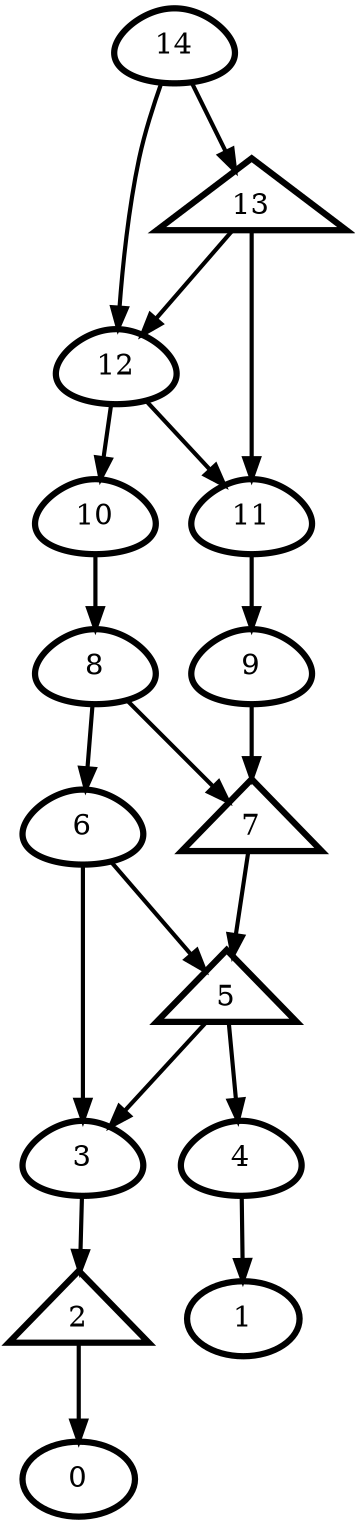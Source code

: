 digraph G {
    0 [penwidth=3,label="0"]
    1 [penwidth=3,label="1"]
    2 [penwidth=3,label="3",shape = "egg"]
    3 [penwidth=3,label="4",shape = "egg"]
    4 [penwidth=3,label="6",shape = "egg"]
    5 [penwidth=3,label="8",shape = "egg"]
    6 [penwidth=3,label="9",shape = "egg"]
    7 [penwidth=3,label="10",shape = "egg"]
    8 [penwidth=3,label="11",shape = "egg"]
    9 [penwidth=3,label="12",shape = "egg"]
    10 [penwidth=3,label="2",shape = "triangle"]
    11 [penwidth=3,label="5",shape = "triangle"]
    12 [penwidth=3,label="7",shape = "triangle"]
    13 [penwidth=3,label="13",shape = "triangle"]
    14 [penwidth=3,label="14",shape = "egg"]

    10 -> 0 [penwidth=2]
    2 -> 10 [penwidth=2]
    3 -> 1 [penwidth=2]
    11 -> 2 [penwidth=2]
    11 -> 3 [penwidth=2]
    4 -> 11 [penwidth=2]
    4 -> 2 [penwidth=2]
    12 -> 11 [penwidth=2]
    5 -> 12 [penwidth=2]
    5 -> 4 [penwidth=2]
    6 -> 12 [penwidth=2]
    7 -> 5 [penwidth=2]
    8 -> 6 [penwidth=2]
    9 -> 8 [penwidth=2]
    9 -> 7 [penwidth=2]
    13 -> 9 [penwidth=2]
    13 -> 8 [penwidth=2]
    14 -> 9 [penwidth=2]
    14 -> 13 [penwidth=2]
}